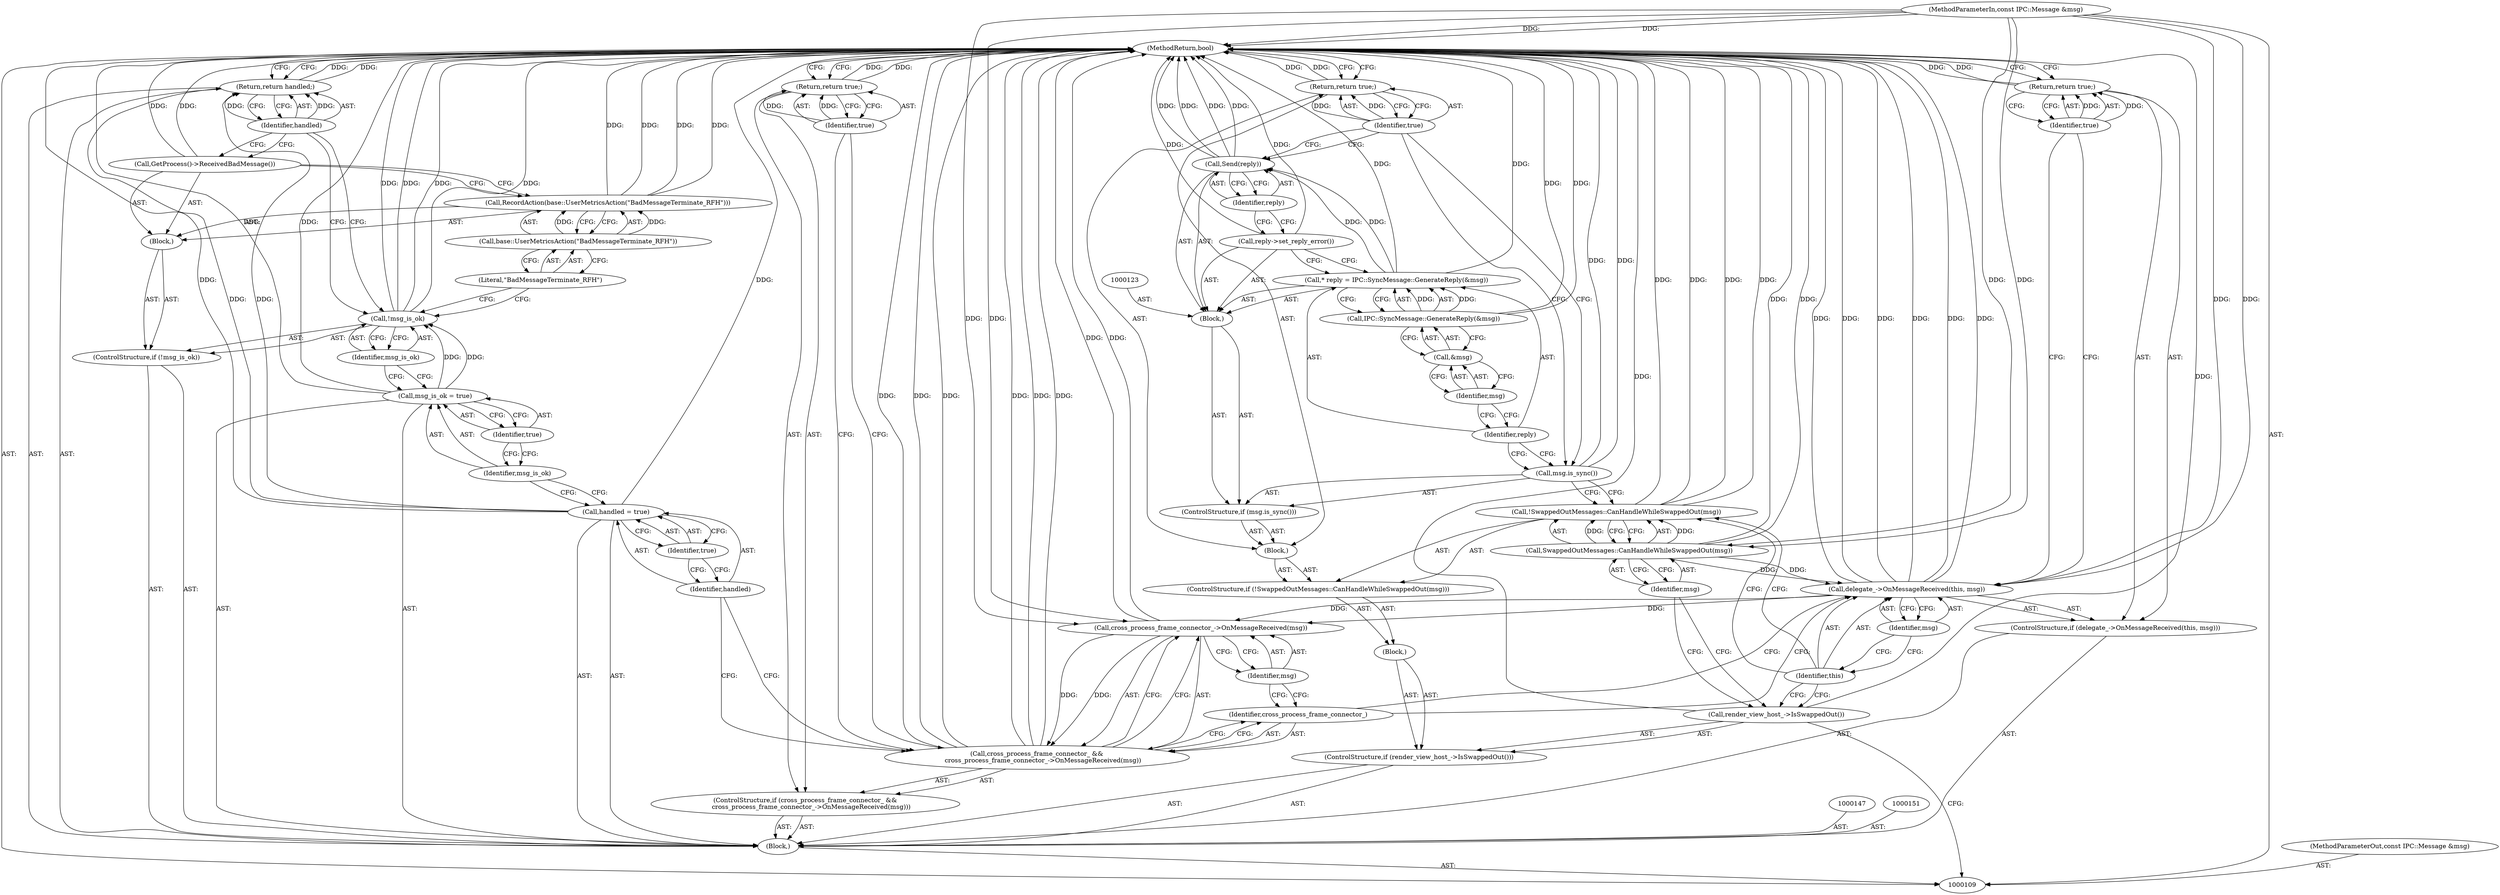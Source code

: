 digraph "0_Chrome_da9a32b9e282c1653bb6b5c1b8c89a1970905f21" {
"1000165" [label="(MethodReturn,bool)"];
"1000110" [label="(MethodParameterIn,const IPC::Message &msg)"];
"1000232" [label="(MethodParameterOut,const IPC::Message &msg)"];
"1000111" [label="(Block,)"];
"1000121" [label="(Call,msg.is_sync())"];
"1000120" [label="(ControlStructure,if (msg.is_sync()))"];
"1000124" [label="(Call,* reply = IPC::SyncMessage::GenerateReply(&msg))"];
"1000125" [label="(Identifier,reply)"];
"1000126" [label="(Call,IPC::SyncMessage::GenerateReply(&msg))"];
"1000127" [label="(Call,&msg)"];
"1000128" [label="(Identifier,msg)"];
"1000122" [label="(Block,)"];
"1000129" [label="(Call,reply->set_reply_error())"];
"1000131" [label="(Identifier,reply)"];
"1000130" [label="(Call,Send(reply))"];
"1000133" [label="(Identifier,true)"];
"1000132" [label="(Return,return true;)"];
"1000134" [label="(ControlStructure,if (delegate_->OnMessageReceived(this, msg)))"];
"1000136" [label="(Identifier,this)"];
"1000137" [label="(Identifier,msg)"];
"1000135" [label="(Call,delegate_->OnMessageReceived(this, msg))"];
"1000139" [label="(Identifier,true)"];
"1000138" [label="(Return,return true;)"];
"1000140" [label="(ControlStructure,if (cross_process_frame_connector_ &&\n      cross_process_frame_connector_->OnMessageReceived(msg)))"];
"1000141" [label="(Call,cross_process_frame_connector_ &&\n      cross_process_frame_connector_->OnMessageReceived(msg))"];
"1000142" [label="(Identifier,cross_process_frame_connector_)"];
"1000144" [label="(Identifier,msg)"];
"1000143" [label="(Call,cross_process_frame_connector_->OnMessageReceived(msg))"];
"1000146" [label="(Identifier,true)"];
"1000145" [label="(Return,return true;)"];
"1000150" [label="(Identifier,true)"];
"1000148" [label="(Call,handled = true)"];
"1000149" [label="(Identifier,handled)"];
"1000154" [label="(Identifier,true)"];
"1000152" [label="(Call,msg_is_ok = true)"];
"1000153" [label="(Identifier,msg_is_ok)"];
"1000158" [label="(Block,)"];
"1000155" [label="(ControlStructure,if (!msg_is_ok))"];
"1000156" [label="(Call,!msg_is_ok)"];
"1000157" [label="(Identifier,msg_is_ok)"];
"1000160" [label="(Call,base::UserMetricsAction(\"BadMessageTerminate_RFH\"))"];
"1000159" [label="(Call,RecordAction(base::UserMetricsAction(\"BadMessageTerminate_RFH\")))"];
"1000161" [label="(Literal,\"BadMessageTerminate_RFH\")"];
"1000162" [label="(Call,GetProcess()->ReceivedBadMessage())"];
"1000163" [label="(Return,return handled;)"];
"1000164" [label="(Identifier,handled)"];
"1000112" [label="(ControlStructure,if (render_view_host_->IsSwappedOut()))"];
"1000114" [label="(Block,)"];
"1000113" [label="(Call,render_view_host_->IsSwappedOut())"];
"1000115" [label="(ControlStructure,if (!SwappedOutMessages::CanHandleWhileSwappedOut(msg)))"];
"1000118" [label="(Identifier,msg)"];
"1000119" [label="(Block,)"];
"1000116" [label="(Call,!SwappedOutMessages::CanHandleWhileSwappedOut(msg))"];
"1000117" [label="(Call,SwappedOutMessages::CanHandleWhileSwappedOut(msg))"];
"1000165" -> "1000109"  [label="AST: "];
"1000165" -> "1000132"  [label="CFG: "];
"1000165" -> "1000138"  [label="CFG: "];
"1000165" -> "1000145"  [label="CFG: "];
"1000165" -> "1000163"  [label="CFG: "];
"1000145" -> "1000165"  [label="DDG: "];
"1000141" -> "1000165"  [label="DDG: "];
"1000141" -> "1000165"  [label="DDG: "];
"1000141" -> "1000165"  [label="DDG: "];
"1000156" -> "1000165"  [label="DDG: "];
"1000156" -> "1000165"  [label="DDG: "];
"1000159" -> "1000165"  [label="DDG: "];
"1000159" -> "1000165"  [label="DDG: "];
"1000121" -> "1000165"  [label="DDG: "];
"1000126" -> "1000165"  [label="DDG: "];
"1000117" -> "1000165"  [label="DDG: "];
"1000152" -> "1000165"  [label="DDG: "];
"1000162" -> "1000165"  [label="DDG: "];
"1000116" -> "1000165"  [label="DDG: "];
"1000116" -> "1000165"  [label="DDG: "];
"1000135" -> "1000165"  [label="DDG: "];
"1000135" -> "1000165"  [label="DDG: "];
"1000135" -> "1000165"  [label="DDG: "];
"1000130" -> "1000165"  [label="DDG: "];
"1000130" -> "1000165"  [label="DDG: "];
"1000124" -> "1000165"  [label="DDG: "];
"1000129" -> "1000165"  [label="DDG: "];
"1000143" -> "1000165"  [label="DDG: "];
"1000148" -> "1000165"  [label="DDG: "];
"1000113" -> "1000165"  [label="DDG: "];
"1000110" -> "1000165"  [label="DDG: "];
"1000132" -> "1000165"  [label="DDG: "];
"1000163" -> "1000165"  [label="DDG: "];
"1000138" -> "1000165"  [label="DDG: "];
"1000110" -> "1000109"  [label="AST: "];
"1000110" -> "1000165"  [label="DDG: "];
"1000110" -> "1000117"  [label="DDG: "];
"1000110" -> "1000135"  [label="DDG: "];
"1000110" -> "1000143"  [label="DDG: "];
"1000232" -> "1000109"  [label="AST: "];
"1000111" -> "1000109"  [label="AST: "];
"1000112" -> "1000111"  [label="AST: "];
"1000134" -> "1000111"  [label="AST: "];
"1000140" -> "1000111"  [label="AST: "];
"1000147" -> "1000111"  [label="AST: "];
"1000148" -> "1000111"  [label="AST: "];
"1000151" -> "1000111"  [label="AST: "];
"1000152" -> "1000111"  [label="AST: "];
"1000155" -> "1000111"  [label="AST: "];
"1000163" -> "1000111"  [label="AST: "];
"1000121" -> "1000120"  [label="AST: "];
"1000121" -> "1000116"  [label="CFG: "];
"1000125" -> "1000121"  [label="CFG: "];
"1000133" -> "1000121"  [label="CFG: "];
"1000121" -> "1000165"  [label="DDG: "];
"1000120" -> "1000119"  [label="AST: "];
"1000121" -> "1000120"  [label="AST: "];
"1000122" -> "1000120"  [label="AST: "];
"1000124" -> "1000122"  [label="AST: "];
"1000124" -> "1000126"  [label="CFG: "];
"1000125" -> "1000124"  [label="AST: "];
"1000126" -> "1000124"  [label="AST: "];
"1000129" -> "1000124"  [label="CFG: "];
"1000124" -> "1000165"  [label="DDG: "];
"1000126" -> "1000124"  [label="DDG: "];
"1000124" -> "1000130"  [label="DDG: "];
"1000125" -> "1000124"  [label="AST: "];
"1000125" -> "1000121"  [label="CFG: "];
"1000128" -> "1000125"  [label="CFG: "];
"1000126" -> "1000124"  [label="AST: "];
"1000126" -> "1000127"  [label="CFG: "];
"1000127" -> "1000126"  [label="AST: "];
"1000124" -> "1000126"  [label="CFG: "];
"1000126" -> "1000165"  [label="DDG: "];
"1000126" -> "1000124"  [label="DDG: "];
"1000127" -> "1000126"  [label="AST: "];
"1000127" -> "1000128"  [label="CFG: "];
"1000128" -> "1000127"  [label="AST: "];
"1000126" -> "1000127"  [label="CFG: "];
"1000128" -> "1000127"  [label="AST: "];
"1000128" -> "1000125"  [label="CFG: "];
"1000127" -> "1000128"  [label="CFG: "];
"1000122" -> "1000120"  [label="AST: "];
"1000123" -> "1000122"  [label="AST: "];
"1000124" -> "1000122"  [label="AST: "];
"1000129" -> "1000122"  [label="AST: "];
"1000130" -> "1000122"  [label="AST: "];
"1000129" -> "1000122"  [label="AST: "];
"1000129" -> "1000124"  [label="CFG: "];
"1000131" -> "1000129"  [label="CFG: "];
"1000129" -> "1000165"  [label="DDG: "];
"1000131" -> "1000130"  [label="AST: "];
"1000131" -> "1000129"  [label="CFG: "];
"1000130" -> "1000131"  [label="CFG: "];
"1000130" -> "1000122"  [label="AST: "];
"1000130" -> "1000131"  [label="CFG: "];
"1000131" -> "1000130"  [label="AST: "];
"1000133" -> "1000130"  [label="CFG: "];
"1000130" -> "1000165"  [label="DDG: "];
"1000130" -> "1000165"  [label="DDG: "];
"1000124" -> "1000130"  [label="DDG: "];
"1000133" -> "1000132"  [label="AST: "];
"1000133" -> "1000130"  [label="CFG: "];
"1000133" -> "1000121"  [label="CFG: "];
"1000132" -> "1000133"  [label="CFG: "];
"1000133" -> "1000132"  [label="DDG: "];
"1000132" -> "1000119"  [label="AST: "];
"1000132" -> "1000133"  [label="CFG: "];
"1000133" -> "1000132"  [label="AST: "];
"1000165" -> "1000132"  [label="CFG: "];
"1000132" -> "1000165"  [label="DDG: "];
"1000133" -> "1000132"  [label="DDG: "];
"1000134" -> "1000111"  [label="AST: "];
"1000135" -> "1000134"  [label="AST: "];
"1000138" -> "1000134"  [label="AST: "];
"1000136" -> "1000135"  [label="AST: "];
"1000136" -> "1000116"  [label="CFG: "];
"1000136" -> "1000113"  [label="CFG: "];
"1000137" -> "1000136"  [label="CFG: "];
"1000137" -> "1000135"  [label="AST: "];
"1000137" -> "1000136"  [label="CFG: "];
"1000135" -> "1000137"  [label="CFG: "];
"1000135" -> "1000134"  [label="AST: "];
"1000135" -> "1000137"  [label="CFG: "];
"1000136" -> "1000135"  [label="AST: "];
"1000137" -> "1000135"  [label="AST: "];
"1000139" -> "1000135"  [label="CFG: "];
"1000142" -> "1000135"  [label="CFG: "];
"1000135" -> "1000165"  [label="DDG: "];
"1000135" -> "1000165"  [label="DDG: "];
"1000135" -> "1000165"  [label="DDG: "];
"1000117" -> "1000135"  [label="DDG: "];
"1000110" -> "1000135"  [label="DDG: "];
"1000135" -> "1000143"  [label="DDG: "];
"1000139" -> "1000138"  [label="AST: "];
"1000139" -> "1000135"  [label="CFG: "];
"1000138" -> "1000139"  [label="CFG: "];
"1000139" -> "1000138"  [label="DDG: "];
"1000138" -> "1000134"  [label="AST: "];
"1000138" -> "1000139"  [label="CFG: "];
"1000139" -> "1000138"  [label="AST: "];
"1000165" -> "1000138"  [label="CFG: "];
"1000138" -> "1000165"  [label="DDG: "];
"1000139" -> "1000138"  [label="DDG: "];
"1000140" -> "1000111"  [label="AST: "];
"1000141" -> "1000140"  [label="AST: "];
"1000145" -> "1000140"  [label="AST: "];
"1000141" -> "1000140"  [label="AST: "];
"1000141" -> "1000142"  [label="CFG: "];
"1000141" -> "1000143"  [label="CFG: "];
"1000142" -> "1000141"  [label="AST: "];
"1000143" -> "1000141"  [label="AST: "];
"1000146" -> "1000141"  [label="CFG: "];
"1000149" -> "1000141"  [label="CFG: "];
"1000141" -> "1000165"  [label="DDG: "];
"1000141" -> "1000165"  [label="DDG: "];
"1000141" -> "1000165"  [label="DDG: "];
"1000143" -> "1000141"  [label="DDG: "];
"1000142" -> "1000141"  [label="AST: "];
"1000142" -> "1000135"  [label="CFG: "];
"1000144" -> "1000142"  [label="CFG: "];
"1000141" -> "1000142"  [label="CFG: "];
"1000144" -> "1000143"  [label="AST: "];
"1000144" -> "1000142"  [label="CFG: "];
"1000143" -> "1000144"  [label="CFG: "];
"1000143" -> "1000141"  [label="AST: "];
"1000143" -> "1000144"  [label="CFG: "];
"1000144" -> "1000143"  [label="AST: "];
"1000141" -> "1000143"  [label="CFG: "];
"1000143" -> "1000165"  [label="DDG: "];
"1000143" -> "1000141"  [label="DDG: "];
"1000135" -> "1000143"  [label="DDG: "];
"1000110" -> "1000143"  [label="DDG: "];
"1000146" -> "1000145"  [label="AST: "];
"1000146" -> "1000141"  [label="CFG: "];
"1000145" -> "1000146"  [label="CFG: "];
"1000146" -> "1000145"  [label="DDG: "];
"1000145" -> "1000140"  [label="AST: "];
"1000145" -> "1000146"  [label="CFG: "];
"1000146" -> "1000145"  [label="AST: "];
"1000165" -> "1000145"  [label="CFG: "];
"1000145" -> "1000165"  [label="DDG: "];
"1000146" -> "1000145"  [label="DDG: "];
"1000150" -> "1000148"  [label="AST: "];
"1000150" -> "1000149"  [label="CFG: "];
"1000148" -> "1000150"  [label="CFG: "];
"1000148" -> "1000111"  [label="AST: "];
"1000148" -> "1000150"  [label="CFG: "];
"1000149" -> "1000148"  [label="AST: "];
"1000150" -> "1000148"  [label="AST: "];
"1000153" -> "1000148"  [label="CFG: "];
"1000148" -> "1000165"  [label="DDG: "];
"1000148" -> "1000163"  [label="DDG: "];
"1000149" -> "1000148"  [label="AST: "];
"1000149" -> "1000141"  [label="CFG: "];
"1000150" -> "1000149"  [label="CFG: "];
"1000154" -> "1000152"  [label="AST: "];
"1000154" -> "1000153"  [label="CFG: "];
"1000152" -> "1000154"  [label="CFG: "];
"1000152" -> "1000111"  [label="AST: "];
"1000152" -> "1000154"  [label="CFG: "];
"1000153" -> "1000152"  [label="AST: "];
"1000154" -> "1000152"  [label="AST: "];
"1000157" -> "1000152"  [label="CFG: "];
"1000152" -> "1000165"  [label="DDG: "];
"1000152" -> "1000156"  [label="DDG: "];
"1000153" -> "1000152"  [label="AST: "];
"1000153" -> "1000148"  [label="CFG: "];
"1000154" -> "1000153"  [label="CFG: "];
"1000158" -> "1000155"  [label="AST: "];
"1000159" -> "1000158"  [label="AST: "];
"1000162" -> "1000158"  [label="AST: "];
"1000155" -> "1000111"  [label="AST: "];
"1000156" -> "1000155"  [label="AST: "];
"1000158" -> "1000155"  [label="AST: "];
"1000156" -> "1000155"  [label="AST: "];
"1000156" -> "1000157"  [label="CFG: "];
"1000157" -> "1000156"  [label="AST: "];
"1000161" -> "1000156"  [label="CFG: "];
"1000164" -> "1000156"  [label="CFG: "];
"1000156" -> "1000165"  [label="DDG: "];
"1000156" -> "1000165"  [label="DDG: "];
"1000152" -> "1000156"  [label="DDG: "];
"1000157" -> "1000156"  [label="AST: "];
"1000157" -> "1000152"  [label="CFG: "];
"1000156" -> "1000157"  [label="CFG: "];
"1000160" -> "1000159"  [label="AST: "];
"1000160" -> "1000161"  [label="CFG: "];
"1000161" -> "1000160"  [label="AST: "];
"1000159" -> "1000160"  [label="CFG: "];
"1000160" -> "1000159"  [label="DDG: "];
"1000159" -> "1000158"  [label="AST: "];
"1000159" -> "1000160"  [label="CFG: "];
"1000160" -> "1000159"  [label="AST: "];
"1000162" -> "1000159"  [label="CFG: "];
"1000159" -> "1000165"  [label="DDG: "];
"1000159" -> "1000165"  [label="DDG: "];
"1000160" -> "1000159"  [label="DDG: "];
"1000161" -> "1000160"  [label="AST: "];
"1000161" -> "1000156"  [label="CFG: "];
"1000160" -> "1000161"  [label="CFG: "];
"1000162" -> "1000158"  [label="AST: "];
"1000162" -> "1000159"  [label="CFG: "];
"1000164" -> "1000162"  [label="CFG: "];
"1000162" -> "1000165"  [label="DDG: "];
"1000163" -> "1000111"  [label="AST: "];
"1000163" -> "1000164"  [label="CFG: "];
"1000164" -> "1000163"  [label="AST: "];
"1000165" -> "1000163"  [label="CFG: "];
"1000163" -> "1000165"  [label="DDG: "];
"1000164" -> "1000163"  [label="DDG: "];
"1000148" -> "1000163"  [label="DDG: "];
"1000164" -> "1000163"  [label="AST: "];
"1000164" -> "1000162"  [label="CFG: "];
"1000164" -> "1000156"  [label="CFG: "];
"1000163" -> "1000164"  [label="CFG: "];
"1000164" -> "1000163"  [label="DDG: "];
"1000112" -> "1000111"  [label="AST: "];
"1000113" -> "1000112"  [label="AST: "];
"1000114" -> "1000112"  [label="AST: "];
"1000114" -> "1000112"  [label="AST: "];
"1000115" -> "1000114"  [label="AST: "];
"1000113" -> "1000112"  [label="AST: "];
"1000113" -> "1000109"  [label="CFG: "];
"1000118" -> "1000113"  [label="CFG: "];
"1000136" -> "1000113"  [label="CFG: "];
"1000113" -> "1000165"  [label="DDG: "];
"1000115" -> "1000114"  [label="AST: "];
"1000116" -> "1000115"  [label="AST: "];
"1000119" -> "1000115"  [label="AST: "];
"1000118" -> "1000117"  [label="AST: "];
"1000118" -> "1000113"  [label="CFG: "];
"1000117" -> "1000118"  [label="CFG: "];
"1000119" -> "1000115"  [label="AST: "];
"1000120" -> "1000119"  [label="AST: "];
"1000132" -> "1000119"  [label="AST: "];
"1000116" -> "1000115"  [label="AST: "];
"1000116" -> "1000117"  [label="CFG: "];
"1000117" -> "1000116"  [label="AST: "];
"1000121" -> "1000116"  [label="CFG: "];
"1000136" -> "1000116"  [label="CFG: "];
"1000116" -> "1000165"  [label="DDG: "];
"1000116" -> "1000165"  [label="DDG: "];
"1000117" -> "1000116"  [label="DDG: "];
"1000117" -> "1000116"  [label="AST: "];
"1000117" -> "1000118"  [label="CFG: "];
"1000118" -> "1000117"  [label="AST: "];
"1000116" -> "1000117"  [label="CFG: "];
"1000117" -> "1000165"  [label="DDG: "];
"1000117" -> "1000116"  [label="DDG: "];
"1000110" -> "1000117"  [label="DDG: "];
"1000117" -> "1000135"  [label="DDG: "];
}
